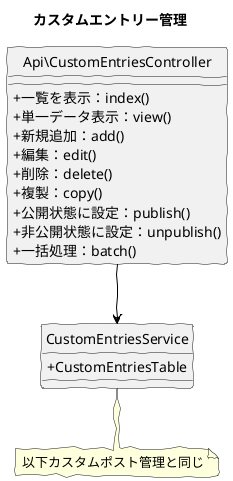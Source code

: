 @startuml
skinparam handwritten true
skinparam backgroundColor white
hide circle
skinparam classAttributeIconSize 0

title カスタムエントリー管理

class Api\CustomEntriesController {
  + 一覧を表示：index()
  + 単一データ表示：view()
  + 新規追加：add()
  + 編集：edit()
  + 削除：delete()
	+ 複製：copy()
	+ 公開状態に設定：publish()
	+ 非公開状態に設定：unpublish()
	+ 一括処理：batch()
}

class CustomEntriesService {
  + CustomEntriesTable
}

Api\CustomEntriesController -down[#Black]-> CustomEntriesService

note "以下カスタムポスト管理と同じ" as note
CustomEntriesService .. note

@enduml
